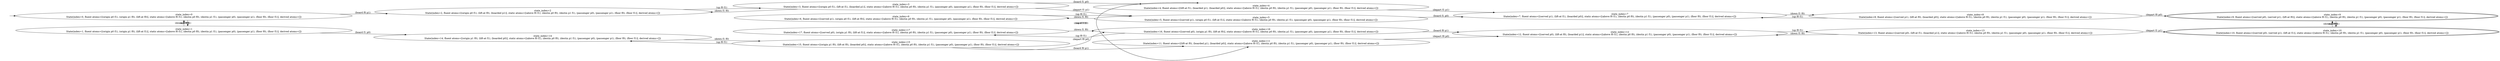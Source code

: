 digraph {
rankdir="LR"
s0[label="state_index=0
State(index=0, fluent atoms=[(origin p0 f1), (origin p1 f0), (lift-at f0)], static atoms=[(above f0 f1), (destin p0 f0), (destin p1 f1), (passenger p0), (passenger p1), (floor f0), (floor f1)], derived atoms=[])
"]
s1[label="state_index=1
State(index=1, fluent atoms=[(origin p0 f1), (origin p1 f0), (lift-at f1)], static atoms=[(above f0 f1), (destin p0 f0), (destin p1 f1), (passenger p0), (passenger p1), (floor f0), (floor f1)], derived atoms=[])
"]
s2[label="state_index=2
State(index=2, fluent atoms=[(origin p0 f1), (lift-at f0), (boarded p1)], static atoms=[(above f0 f1), (destin p0 f0), (destin p1 f1), (passenger p0), (passenger p1), (floor f0), (floor f1)], derived atoms=[])
"]
s3[label="state_index=3
State(index=3, fluent atoms=[(origin p0 f1), (lift-at f1), (boarded p1)], static atoms=[(above f0 f1), (destin p0 f0), (destin p1 f1), (passenger p0), (passenger p1), (floor f0), (floor f1)], derived atoms=[])
"]
s4[label="state_index=4
State(index=4, fluent atoms=[(lift-at f1), (boarded p1), (boarded p0)], static atoms=[(above f0 f1), (destin p0 f0), (destin p1 f1), (passenger p0), (passenger p1), (floor f0), (floor f1)], derived atoms=[])
"]
s5[label="state_index=5
State(index=5, fluent atoms=[(served p1), (origin p0 f1), (lift-at f1)], static atoms=[(above f0 f1), (destin p0 f0), (destin p1 f1), (passenger p0), (passenger p1), (floor f0), (floor f1)], derived atoms=[])
"]
s6[label="state_index=6
State(index=6, fluent atoms=[(served p1), (origin p0 f1), (lift-at f0)], static atoms=[(above f0 f1), (destin p0 f0), (destin p1 f1), (passenger p0), (passenger p1), (floor f0), (floor f1)], derived atoms=[])
"]
s7[label="state_index=7
State(index=7, fluent atoms=[(served p1), (lift-at f1), (boarded p0)], static atoms=[(above f0 f1), (destin p0 f0), (destin p1 f1), (passenger p0), (passenger p1), (floor f0), (floor f1)], derived atoms=[])
"]
s8[label="state_index=8
State(index=8, fluent atoms=[(served p1), (lift-at f0), (boarded p0)], static atoms=[(above f0 f1), (destin p0 f0), (destin p1 f1), (passenger p0), (passenger p1), (floor f0), (floor f1)], derived atoms=[])
"]
s9[peripheries=2,label="state_index=9
State(index=9, fluent atoms=[(served p0), (served p1), (lift-at f0)], static atoms=[(above f0 f1), (destin p0 f0), (destin p1 f1), (passenger p0), (passenger p1), (floor f0), (floor f1)], derived atoms=[])
"]
s10[peripheries=2,label="state_index=10
State(index=10, fluent atoms=[(served p0), (served p1), (lift-at f1)], static atoms=[(above f0 f1), (destin p0 f0), (destin p1 f1), (passenger p0), (passenger p1), (floor f0), (floor f1)], derived atoms=[])
"]
s11[label="state_index=11
State(index=11, fluent atoms=[(lift-at f0), (boarded p1), (boarded p0)], static atoms=[(above f0 f1), (destin p0 f0), (destin p1 f1), (passenger p0), (passenger p1), (floor f0), (floor f1)], derived atoms=[])
"]
s12[label="state_index=12
State(index=12, fluent atoms=[(served p0), (lift-at f0), (boarded p1)], static atoms=[(above f0 f1), (destin p0 f0), (destin p1 f1), (passenger p0), (passenger p1), (floor f0), (floor f1)], derived atoms=[])
"]
s13[label="state_index=13
State(index=13, fluent atoms=[(served p0), (lift-at f1), (boarded p1)], static atoms=[(above f0 f1), (destin p0 f0), (destin p1 f1), (passenger p0), (passenger p1), (floor f0), (floor f1)], derived atoms=[])
"]
s14[label="state_index=14
State(index=14, fluent atoms=[(origin p1 f0), (lift-at f1), (boarded p0)], static atoms=[(above f0 f1), (destin p0 f0), (destin p1 f1), (passenger p0), (passenger p1), (floor f0), (floor f1)], derived atoms=[])
"]
s15[label="state_index=15
State(index=15, fluent atoms=[(origin p1 f0), (lift-at f0), (boarded p0)], static atoms=[(above f0 f1), (destin p0 f0), (destin p1 f1), (passenger p0), (passenger p1), (floor f0), (floor f1)], derived atoms=[])
"]
s16[label="state_index=16
State(index=16, fluent atoms=[(served p0), (origin p1 f0), (lift-at f0)], static atoms=[(above f0 f1), (destin p0 f0), (destin p1 f1), (passenger p0), (passenger p1), (floor f0), (floor f1)], derived atoms=[])
"]
s17[label="state_index=17
State(index=17, fluent atoms=[(served p0), (origin p1 f0), (lift-at f1)], static atoms=[(above f0 f1), (destin p0 f0), (destin p1 f1), (passenger p0), (passenger p1), (floor f0), (floor f1)], derived atoms=[])
"]
Dangling [ label = "", style = invis ]
{ rank = same; Dangling }
Dangling -> s0
{ rank = same; s0,s1}
{ rank = same; s2,s14}
{ rank = same; s3,s6,s15,s17}
{ rank = same; s4,s5,s11,s16}
{ rank = same; s7,s12}
{ rank = same; s8,s13}
{ rank = same; s9,s10}
s0->s1 [label="(up f0 f1)
"]
s0->s2 [label="(board f0 p1)
"]
s1->s0 [label="(down f1 f0)
"]
s1->s14 [label="(board f1 p0)
"]
s2->s3 [label="(up f0 f1)
"]
s3->s2 [label="(down f1 f0)
"]
s3->s4 [label="(board f1 p0)
"]
s3->s5 [label="(depart f1 p1)
"]
s4->s7 [label="(depart f1 p1)
"]
s4->s11 [label="(down f1 f0)
"]
s5->s6 [label="(down f1 f0)
"]
s5->s7 [label="(board f1 p0)
"]
s6->s5 [label="(up f0 f1)
"]
s7->s8 [label="(down f1 f0)
"]
s8->s7 [label="(up f0 f1)
"]
s8->s9 [label="(depart f0 p0)
"]
s9->s10 [label="(up f0 f1)
"]
s10->s9 [label="(down f1 f0)
"]
s11->s4 [label="(up f0 f1)
"]
s11->s12 [label="(depart f0 p0)
"]
s12->s13 [label="(up f0 f1)
"]
s13->s10 [label="(depart f1 p1)
"]
s13->s12 [label="(down f1 f0)
"]
s14->s15 [label="(down f1 f0)
"]
s15->s11 [label="(board f0 p1)
"]
s15->s14 [label="(up f0 f1)
"]
s15->s16 [label="(depart f0 p0)
"]
s16->s12 [label="(board f0 p1)
"]
s16->s17 [label="(up f0 f1)
"]
s17->s16 [label="(down f1 f0)
"]
}
